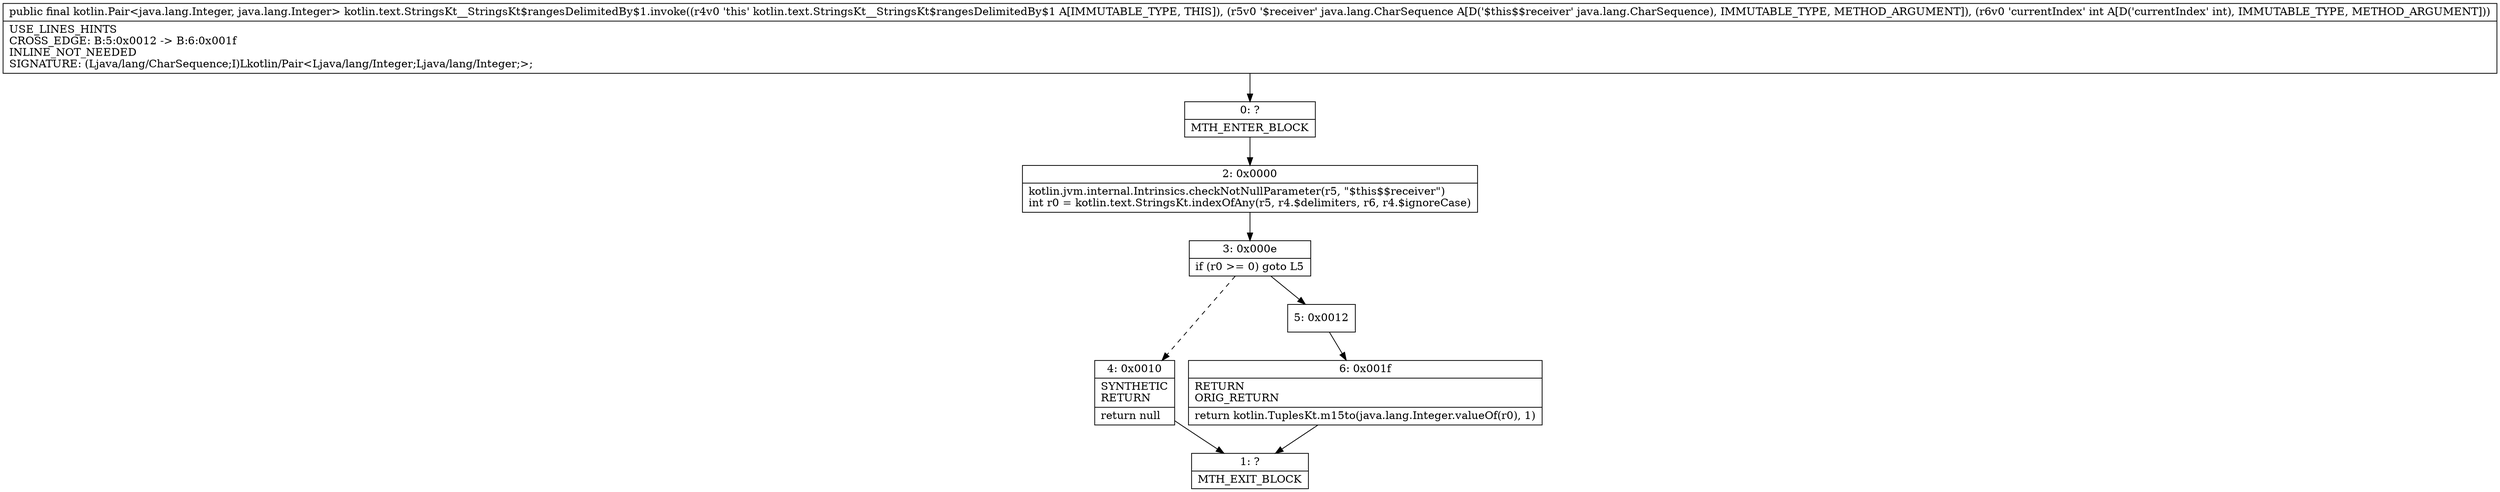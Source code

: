digraph "CFG forkotlin.text.StringsKt__StringsKt$rangesDelimitedBy$1.invoke(Ljava\/lang\/CharSequence;I)Lkotlin\/Pair;" {
Node_0 [shape=record,label="{0\:\ ?|MTH_ENTER_BLOCK\l}"];
Node_2 [shape=record,label="{2\:\ 0x0000|kotlin.jvm.internal.Intrinsics.checkNotNullParameter(r5, \"$this$$receiver\")\lint r0 = kotlin.text.StringsKt.indexOfAny(r5, r4.$delimiters, r6, r4.$ignoreCase)\l}"];
Node_3 [shape=record,label="{3\:\ 0x000e|if (r0 \>= 0) goto L5\l}"];
Node_4 [shape=record,label="{4\:\ 0x0010|SYNTHETIC\lRETURN\l|return null\l}"];
Node_1 [shape=record,label="{1\:\ ?|MTH_EXIT_BLOCK\l}"];
Node_5 [shape=record,label="{5\:\ 0x0012}"];
Node_6 [shape=record,label="{6\:\ 0x001f|RETURN\lORIG_RETURN\l|return kotlin.TuplesKt.m15to(java.lang.Integer.valueOf(r0), 1)\l}"];
MethodNode[shape=record,label="{public final kotlin.Pair\<java.lang.Integer, java.lang.Integer\> kotlin.text.StringsKt__StringsKt$rangesDelimitedBy$1.invoke((r4v0 'this' kotlin.text.StringsKt__StringsKt$rangesDelimitedBy$1 A[IMMUTABLE_TYPE, THIS]), (r5v0 '$receiver' java.lang.CharSequence A[D('$this$$receiver' java.lang.CharSequence), IMMUTABLE_TYPE, METHOD_ARGUMENT]), (r6v0 'currentIndex' int A[D('currentIndex' int), IMMUTABLE_TYPE, METHOD_ARGUMENT]))  | USE_LINES_HINTS\lCROSS_EDGE: B:5:0x0012 \-\> B:6:0x001f\lINLINE_NOT_NEEDED\lSIGNATURE: (Ljava\/lang\/CharSequence;I)Lkotlin\/Pair\<Ljava\/lang\/Integer;Ljava\/lang\/Integer;\>;\l}"];
MethodNode -> Node_0;Node_0 -> Node_2;
Node_2 -> Node_3;
Node_3 -> Node_4[style=dashed];
Node_3 -> Node_5;
Node_4 -> Node_1;
Node_5 -> Node_6;
Node_6 -> Node_1;
}

